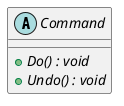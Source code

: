 @startuml
abstract class Command {
    + {abstract} Do() : void
    + {abstract} Undo() : void
}
@enduml
